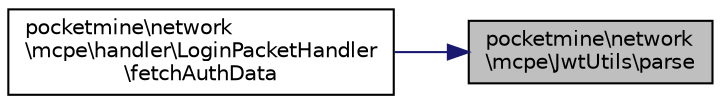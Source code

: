 digraph "pocketmine\network\mcpe\JwtUtils\parse"
{
 // INTERACTIVE_SVG=YES
 // LATEX_PDF_SIZE
  edge [fontname="Helvetica",fontsize="10",labelfontname="Helvetica",labelfontsize="10"];
  node [fontname="Helvetica",fontsize="10",shape=record];
  rankdir="RL";
  Node1 [label="pocketmine\\network\l\\mcpe\\JwtUtils\\parse",height=0.2,width=0.4,color="black", fillcolor="grey75", style="filled", fontcolor="black",tooltip=" "];
  Node1 -> Node2 [dir="back",color="midnightblue",fontsize="10",style="solid",fontname="Helvetica"];
  Node2 [label="pocketmine\\network\l\\mcpe\\handler\\LoginPacketHandler\l\\fetchAuthData",height=0.2,width=0.4,color="black", fillcolor="white", style="filled",URL="$d7/d77/classpocketmine_1_1network_1_1mcpe_1_1handler_1_1_login_packet_handler.html#adb6b6e5a6f933d5036c8ac4294e8e8fd",tooltip=" "];
}
